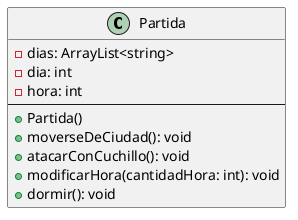@startuml

class Partida {
    -dias: ArrayList<string>
    -dia: int
    -hora: int
    --
    +Partida()
    +moverseDeCiudad(): void
    +atacarConCuchillo(): void
    +modificarHora(cantidadHora: int): void
    +dormir(): void
}

@enduml